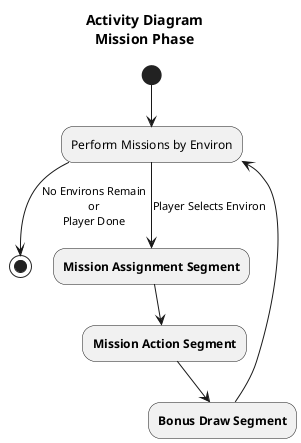 @startuml

title Activity Diagram\nMission Phase

' Mission Phase
' Written by Samuel Foster
' Parents: /Turn/Starsystem-Player-Turn
' Children: /Turn/Mission-Assignment-Segment /Turn/Mission-Action/Segment /Turn/Bonus-Draw-Segment

(*) --> "Perform Missions by Environ" as PM

PM -->[No Environs Remain\nor\nPlayer Done] (*)
PM -->[Player Selects Environ] "<b>Mission Assignment Segment" as MAS

MAS --> "<b>Mission Action Segment" as MA

MA --> "<b>Bonus Draw Segment" as BD

BD --> PM
@enduml